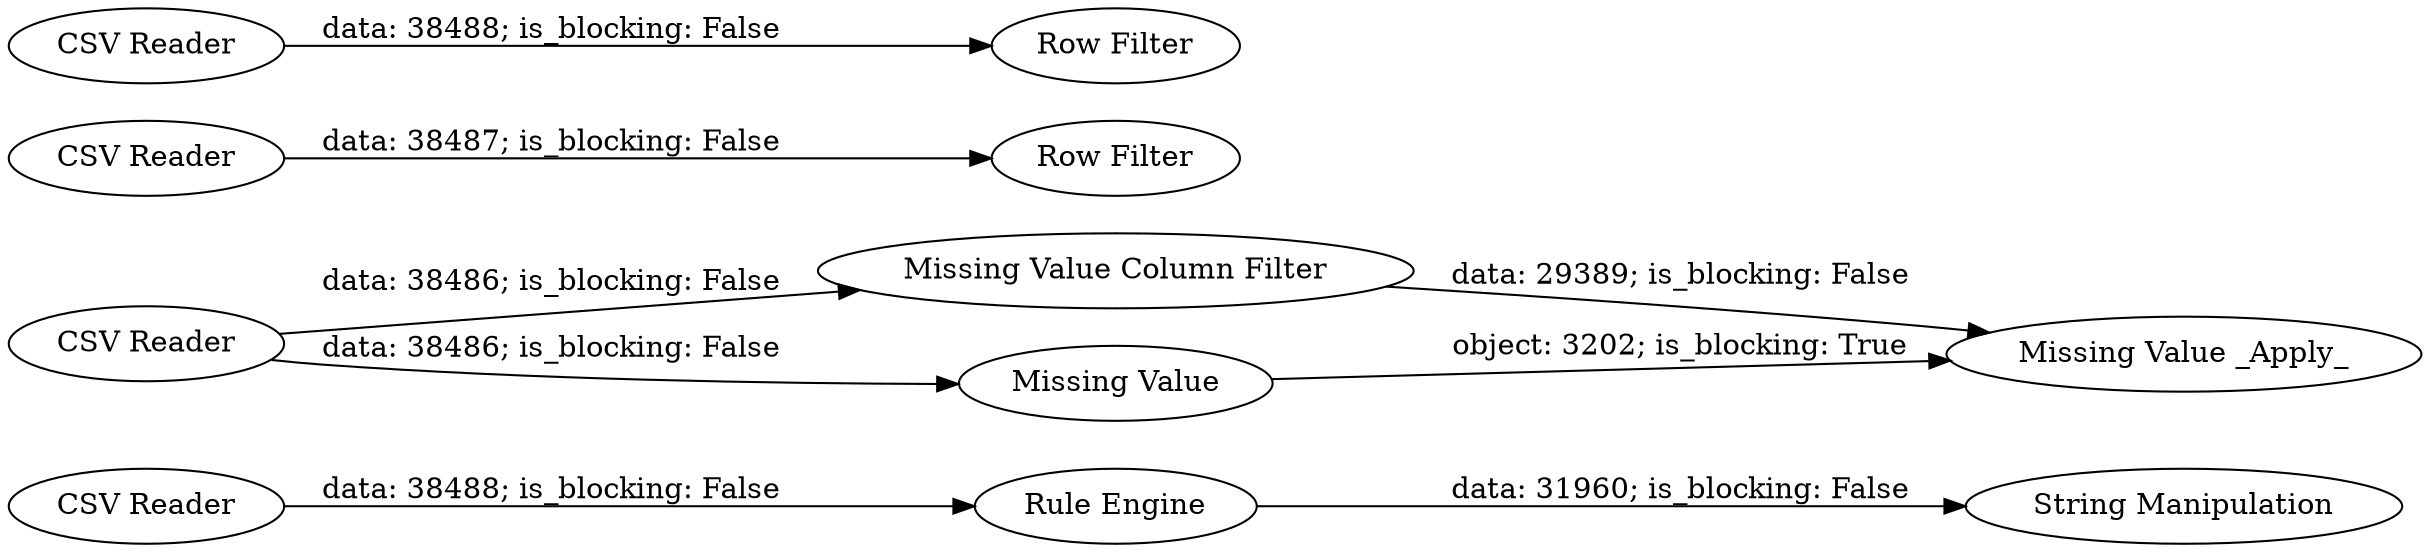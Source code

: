 digraph {
	"168007027018843788_9" [label="String Manipulation"]
	"168007027018843788_20" [label="Missing Value _Apply_"]
	"168007027018843788_17" [label="CSV Reader"]
	"168007027018843788_14" [label="Row Filter"]
	"168007027018843788_15" [label="CSV Reader"]
	"168007027018843788_16" [label="Row Filter"]
	"168007027018843788_13" [label="CSV Reader"]
	"168007027018843788_18" [label="CSV Reader"]
	"168007027018843788_8" [label="Rule Engine"]
	"168007027018843788_19" [label="Missing Value Column Filter"]
	"168007027018843788_12" [label="Missing Value"]
	"168007027018843788_8" -> "168007027018843788_9" [label="data: 31960; is_blocking: False"]
	"168007027018843788_19" -> "168007027018843788_20" [label="data: 29389; is_blocking: False"]
	"168007027018843788_18" -> "168007027018843788_12" [label="data: 38486; is_blocking: False"]
	"168007027018843788_12" -> "168007027018843788_20" [label="object: 3202; is_blocking: True"]
	"168007027018843788_15" -> "168007027018843788_16" [label="data: 38488; is_blocking: False"]
	"168007027018843788_18" -> "168007027018843788_19" [label="data: 38486; is_blocking: False"]
	"168007027018843788_13" -> "168007027018843788_14" [label="data: 38487; is_blocking: False"]
	"168007027018843788_17" -> "168007027018843788_8" [label="data: 38488; is_blocking: False"]
	rankdir=LR
}
